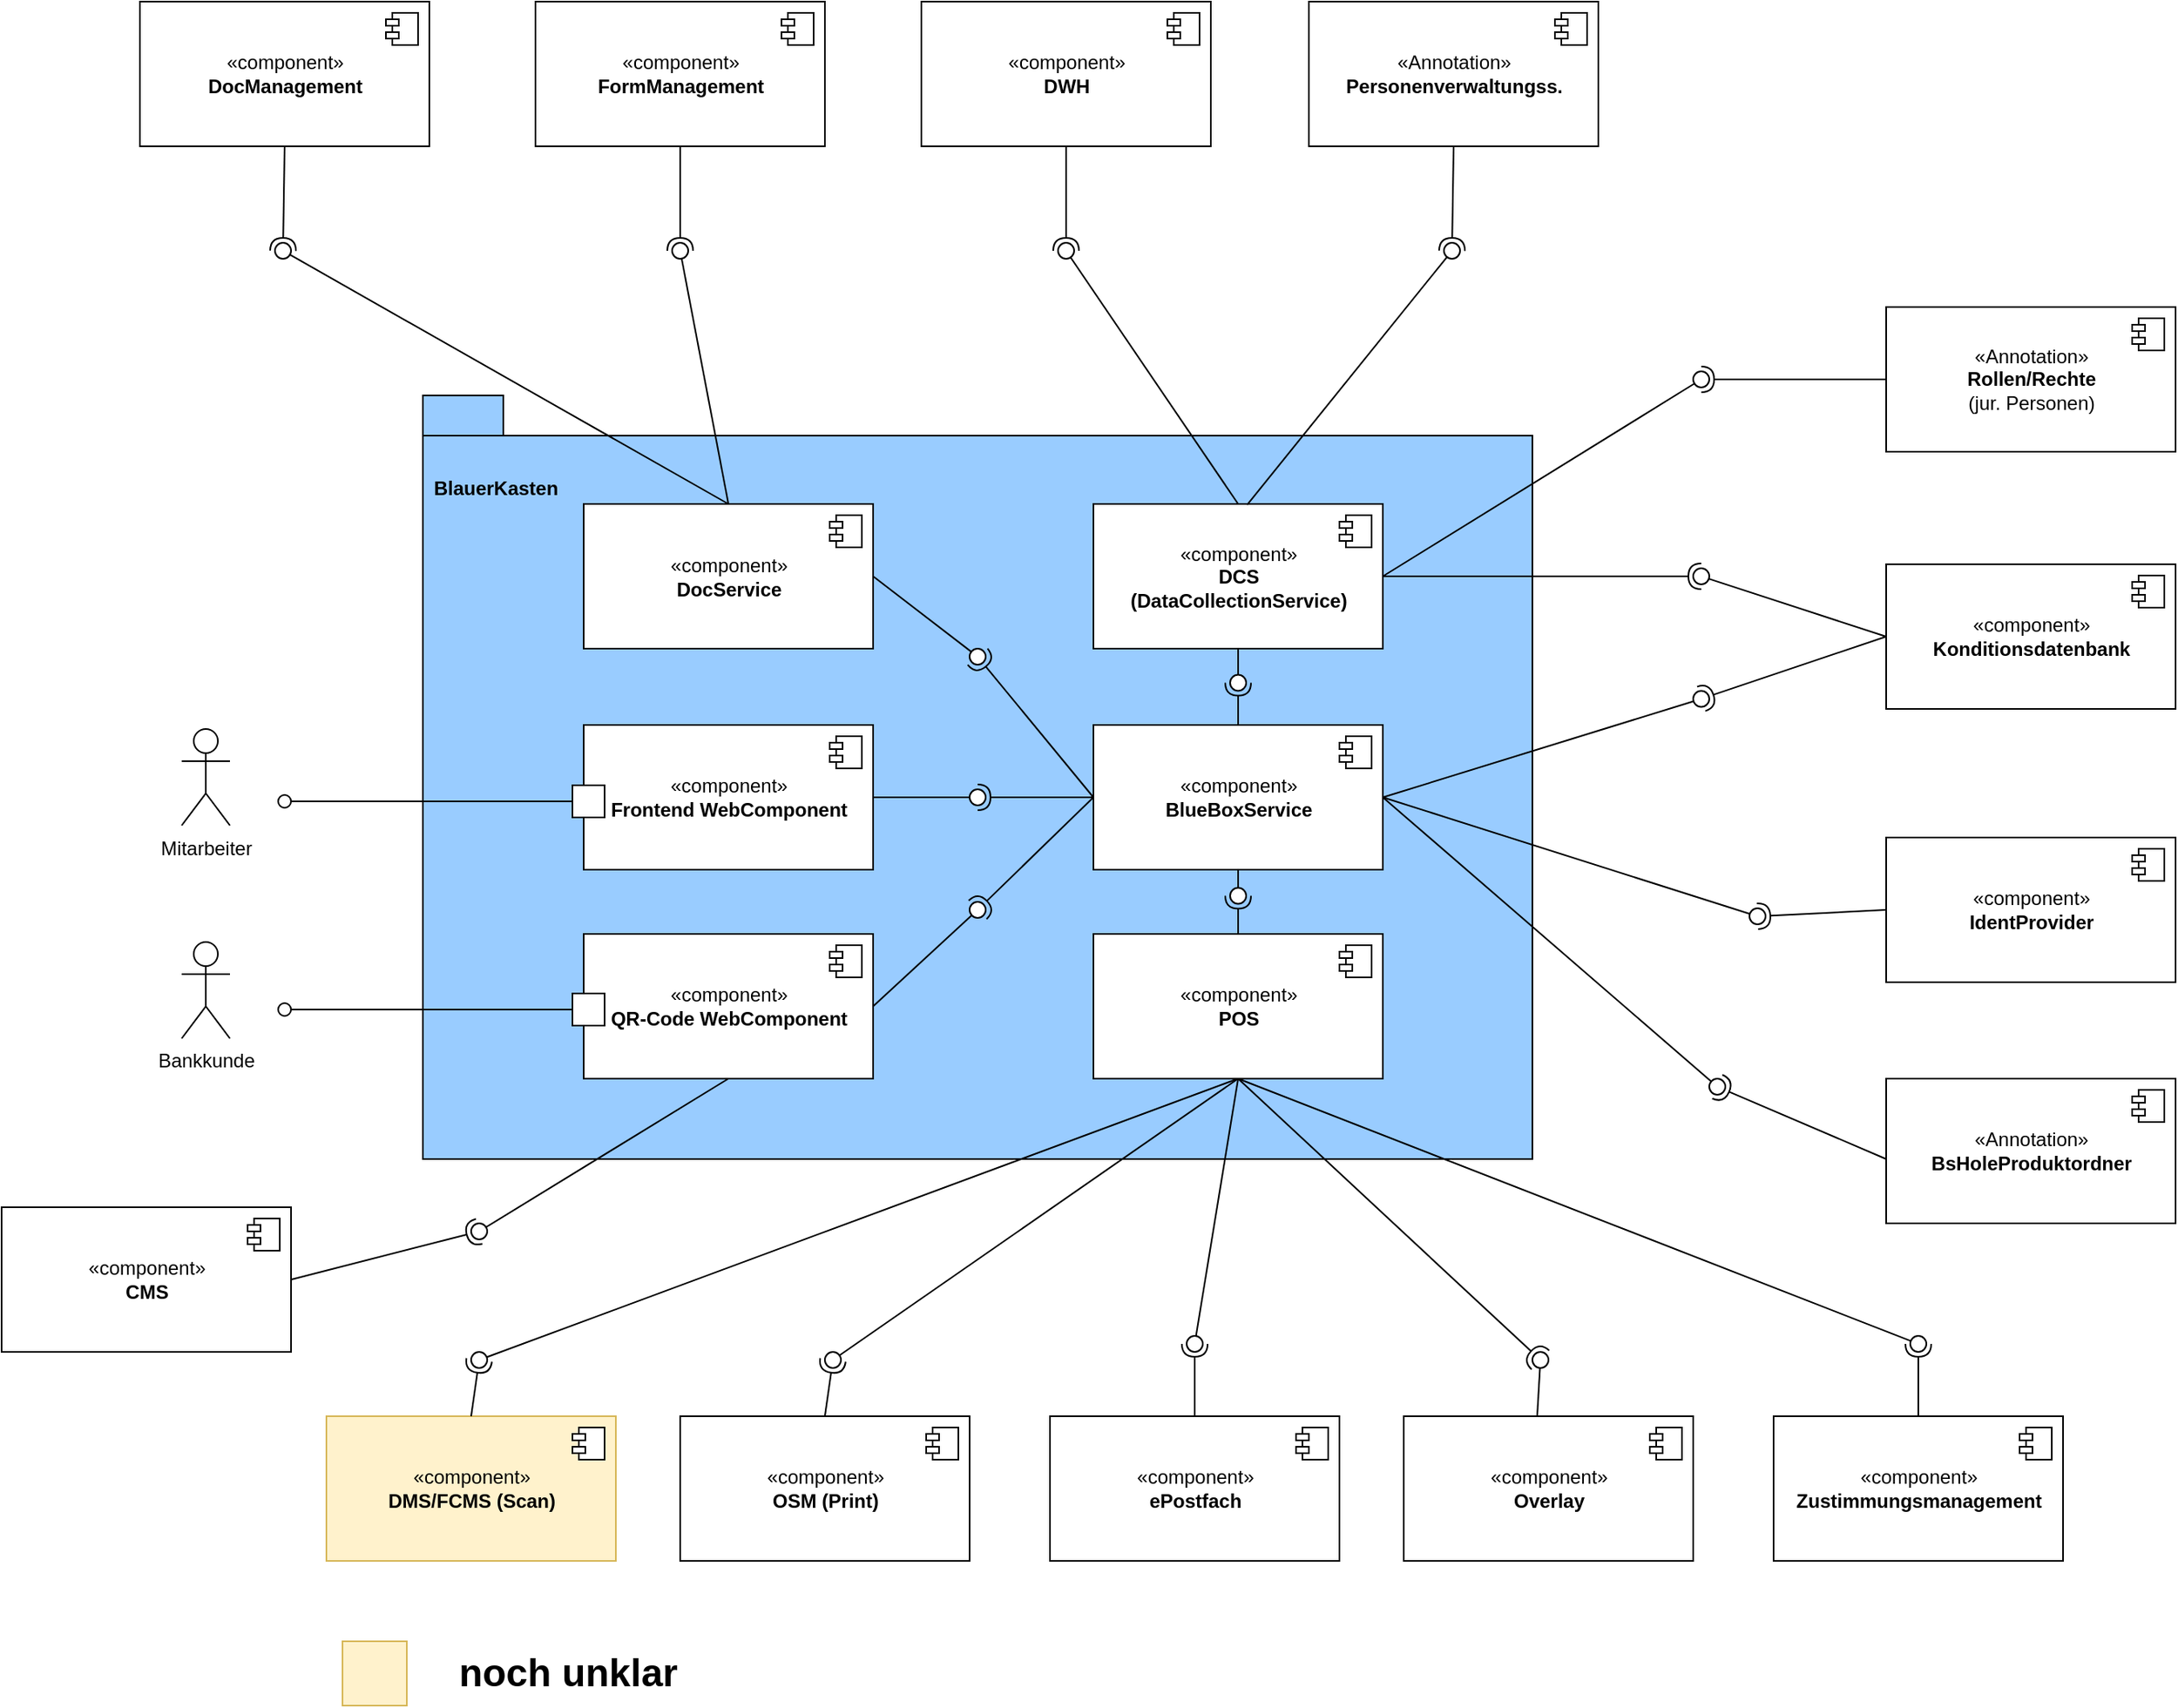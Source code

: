 <mxfile version="19.0.3" type="device"><diagram id="WsE9gKBkoyO4tL_byEP7" name="Seite-1"><mxGraphModel dx="1673" dy="1033" grid="1" gridSize="10" guides="1" tooltips="1" connect="1" arrows="1" fold="1" page="1" pageScale="1" pageWidth="827" pageHeight="1169" math="0" shadow="0"><root><mxCell id="0"/><mxCell id="1" parent="0"/><mxCell id="MbbFP3mXVjvzKWs0RRiN-35" value="BlauerKasten" style="shape=folder;fontStyle=1;spacingTop=-360;tabWidth=50;tabHeight=25;tabPosition=left;html=1;spacingRight=600;fillColor=#99CCFF;sketch=0;" parent="1" vertex="1"><mxGeometry x="410" y="325" width="690" height="475" as="geometry"/></mxCell><mxCell id="2feHsOlxeZ40XfiZUaKG-12" value="Mitarbeiter" style="shape=umlActor;verticalLabelPosition=bottom;verticalAlign=top;html=1;sketch=0;" parent="1" vertex="1"><mxGeometry x="260" y="532.5" width="30" height="60" as="geometry"/></mxCell><mxCell id="MbbFP3mXVjvzKWs0RRiN-1" value="«component»&lt;br&gt;&lt;b&gt;BlueBoxService&lt;/b&gt;" style="html=1;dropTarget=0;sketch=0;" parent="1" vertex="1"><mxGeometry x="827" y="530" width="180" height="90" as="geometry"/></mxCell><mxCell id="MbbFP3mXVjvzKWs0RRiN-2" value="" style="shape=module;jettyWidth=8;jettyHeight=4;sketch=0;" parent="MbbFP3mXVjvzKWs0RRiN-1" vertex="1"><mxGeometry x="1" width="20" height="20" relative="1" as="geometry"><mxPoint x="-27" y="7" as="offset"/></mxGeometry></mxCell><mxCell id="MbbFP3mXVjvzKWs0RRiN-4" value="«component»&lt;br&gt;&lt;b&gt;OSM (Print)&lt;/b&gt;" style="html=1;dropTarget=0;sketch=0;" parent="1" vertex="1"><mxGeometry x="570" y="960" width="180" height="90" as="geometry"/></mxCell><mxCell id="MbbFP3mXVjvzKWs0RRiN-5" value="" style="shape=module;jettyWidth=8;jettyHeight=4;sketch=0;" parent="MbbFP3mXVjvzKWs0RRiN-4" vertex="1"><mxGeometry x="1" width="20" height="20" relative="1" as="geometry"><mxPoint x="-27" y="7" as="offset"/></mxGeometry></mxCell><mxCell id="MbbFP3mXVjvzKWs0RRiN-6" value="" style="rounded=0;orthogonalLoop=1;jettySize=auto;html=1;endArrow=none;endFill=0;sketch=0;sourcePerimeterSpacing=0;targetPerimeterSpacing=0;exitX=0.5;exitY=1;exitDx=0;exitDy=0;" parent="1" source="iZnu5f81Z3fGAwZMjDDS-1" target="MbbFP3mXVjvzKWs0RRiN-8" edge="1"><mxGeometry relative="1" as="geometry"><mxPoint x="720" y="630" as="sourcePoint"/></mxGeometry></mxCell><mxCell id="MbbFP3mXVjvzKWs0RRiN-7" value="" style="rounded=0;orthogonalLoop=1;jettySize=auto;html=1;endArrow=halfCircle;endFill=0;entryX=0.5;entryY=0.5;endSize=6;strokeWidth=1;sketch=0;exitX=0.5;exitY=0;exitDx=0;exitDy=0;" parent="1" source="MbbFP3mXVjvzKWs0RRiN-4" target="MbbFP3mXVjvzKWs0RRiN-8" edge="1"><mxGeometry relative="1" as="geometry"><mxPoint x="1080" y="665" as="sourcePoint"/></mxGeometry></mxCell><mxCell id="MbbFP3mXVjvzKWs0RRiN-8" value="" style="ellipse;whiteSpace=wrap;html=1;align=center;aspect=fixed;resizable=0;points=[];outlineConnect=0;sketch=0;" parent="1" vertex="1"><mxGeometry x="660" y="920" width="10" height="10" as="geometry"/></mxCell><mxCell id="MbbFP3mXVjvzKWs0RRiN-9" value="«component»&lt;br&gt;&lt;b&gt;QR-Code WebComponent&lt;/b&gt;" style="html=1;dropTarget=0;sketch=0;" parent="1" vertex="1"><mxGeometry x="510" y="660" width="180" height="90" as="geometry"/></mxCell><mxCell id="MbbFP3mXVjvzKWs0RRiN-10" value="" style="shape=module;jettyWidth=8;jettyHeight=4;sketch=0;" parent="MbbFP3mXVjvzKWs0RRiN-9" vertex="1"><mxGeometry x="1" width="20" height="20" relative="1" as="geometry"><mxPoint x="-27" y="7" as="offset"/></mxGeometry></mxCell><mxCell id="MbbFP3mXVjvzKWs0RRiN-15" value="«component»&lt;br&gt;&lt;b&gt;Overlay&lt;/b&gt;" style="html=1;dropTarget=0;sketch=0;" parent="1" vertex="1"><mxGeometry x="1020" y="960" width="180" height="90" as="geometry"/></mxCell><mxCell id="MbbFP3mXVjvzKWs0RRiN-16" value="" style="shape=module;jettyWidth=8;jettyHeight=4;sketch=0;" parent="MbbFP3mXVjvzKWs0RRiN-15" vertex="1"><mxGeometry x="1" width="20" height="20" relative="1" as="geometry"><mxPoint x="-27" y="7" as="offset"/></mxGeometry></mxCell><mxCell id="MbbFP3mXVjvzKWs0RRiN-17" value="" style="rounded=0;orthogonalLoop=1;jettySize=auto;html=1;endArrow=none;endFill=0;sketch=0;sourcePerimeterSpacing=0;targetPerimeterSpacing=0;exitX=0.461;exitY=0;exitDx=0;exitDy=0;exitPerimeter=0;" parent="1" source="MbbFP3mXVjvzKWs0RRiN-15" target="MbbFP3mXVjvzKWs0RRiN-19" edge="1"><mxGeometry relative="1" as="geometry"><mxPoint x="990" y="865" as="sourcePoint"/></mxGeometry></mxCell><mxCell id="MbbFP3mXVjvzKWs0RRiN-18" value="" style="rounded=0;orthogonalLoop=1;jettySize=auto;html=1;endArrow=halfCircle;endFill=0;entryX=0.5;entryY=0.5;endSize=6;strokeWidth=1;sketch=0;exitX=0.5;exitY=1;exitDx=0;exitDy=0;" parent="1" source="iZnu5f81Z3fGAwZMjDDS-1" target="MbbFP3mXVjvzKWs0RRiN-19" edge="1"><mxGeometry relative="1" as="geometry"><mxPoint x="1130" y="715" as="sourcePoint"/></mxGeometry></mxCell><mxCell id="MbbFP3mXVjvzKWs0RRiN-19" value="" style="ellipse;whiteSpace=wrap;html=1;align=center;aspect=fixed;resizable=0;points=[];outlineConnect=0;sketch=0;" parent="1" vertex="1"><mxGeometry x="1100" y="920" width="10" height="10" as="geometry"/></mxCell><mxCell id="MbbFP3mXVjvzKWs0RRiN-31" value="" style="endArrow=none;html=1;rounded=0;align=center;verticalAlign=top;endFill=0;labelBackgroundColor=none;endSize=2;sketch=0;" parent="1" source="MbbFP3mXVjvzKWs0RRiN-30" target="MbbFP3mXVjvzKWs0RRiN-32" edge="1"><mxGeometry relative="1" as="geometry"/></mxCell><mxCell id="MbbFP3mXVjvzKWs0RRiN-32" value="" style="ellipse;html=1;fontSize=11;align=center;fillColor=none;points=[];aspect=fixed;resizable=0;verticalAlign=bottom;labelPosition=center;verticalLabelPosition=top;flipH=1;sketch=0;" parent="1" vertex="1"><mxGeometry x="320" y="573.5" width="8" height="8" as="geometry"/></mxCell><mxCell id="MbbFP3mXVjvzKWs0RRiN-33" value="«component»&lt;br&gt;&lt;b&gt;DocManagement&lt;/b&gt;" style="html=1;dropTarget=0;sketch=0;" parent="1" vertex="1"><mxGeometry x="234" y="80" width="180" height="90" as="geometry"/></mxCell><mxCell id="MbbFP3mXVjvzKWs0RRiN-34" value="" style="shape=module;jettyWidth=8;jettyHeight=4;sketch=0;" parent="MbbFP3mXVjvzKWs0RRiN-33" vertex="1"><mxGeometry x="1" width="20" height="20" relative="1" as="geometry"><mxPoint x="-27" y="7" as="offset"/></mxGeometry></mxCell><mxCell id="MbbFP3mXVjvzKWs0RRiN-36" value="«component»&lt;br&gt;&lt;b&gt;Frontend WebComponent&lt;/b&gt;" style="html=1;dropTarget=0;sketch=0;" parent="1" vertex="1"><mxGeometry x="510" y="530" width="180" height="90" as="geometry"/></mxCell><mxCell id="MbbFP3mXVjvzKWs0RRiN-37" value="" style="shape=module;jettyWidth=8;jettyHeight=4;sketch=0;" parent="MbbFP3mXVjvzKWs0RRiN-36" vertex="1"><mxGeometry x="1" width="20" height="20" relative="1" as="geometry"><mxPoint x="-27" y="7" as="offset"/></mxGeometry></mxCell><mxCell id="MbbFP3mXVjvzKWs0RRiN-38" value="" style="rounded=0;orthogonalLoop=1;jettySize=auto;html=1;endArrow=none;endFill=0;sketch=0;sourcePerimeterSpacing=0;targetPerimeterSpacing=0;exitX=1;exitY=0.5;exitDx=0;exitDy=0;" parent="1" source="MbbFP3mXVjvzKWs0RRiN-36" target="MbbFP3mXVjvzKWs0RRiN-40" edge="1"><mxGeometry relative="1" as="geometry"><mxPoint x="870" y="595" as="sourcePoint"/></mxGeometry></mxCell><mxCell id="MbbFP3mXVjvzKWs0RRiN-39" value="" style="rounded=0;orthogonalLoop=1;jettySize=auto;html=1;endArrow=halfCircle;endFill=0;entryX=0.5;entryY=0.5;endSize=6;strokeWidth=1;sketch=0;exitX=0;exitY=0.5;exitDx=0;exitDy=0;" parent="1" source="MbbFP3mXVjvzKWs0RRiN-1" target="MbbFP3mXVjvzKWs0RRiN-40" edge="1"><mxGeometry relative="1" as="geometry"><mxPoint x="130" y="440" as="sourcePoint"/></mxGeometry></mxCell><mxCell id="MbbFP3mXVjvzKWs0RRiN-40" value="" style="ellipse;whiteSpace=wrap;html=1;align=center;aspect=fixed;resizable=0;points=[];outlineConnect=0;sketch=0;" parent="1" vertex="1"><mxGeometry x="750" y="570" width="10" height="10" as="geometry"/></mxCell><mxCell id="MbbFP3mXVjvzKWs0RRiN-30" value="" style="html=1;rounded=0;rotation=-180;sketch=0;" parent="1" vertex="1"><mxGeometry x="503" y="567.5" width="20" height="20" as="geometry"/></mxCell><mxCell id="MbbFP3mXVjvzKWs0RRiN-41" value="" style="rounded=0;orthogonalLoop=1;jettySize=auto;html=1;endArrow=none;endFill=0;sketch=0;sourcePerimeterSpacing=0;targetPerimeterSpacing=0;exitX=0.5;exitY=0;exitDx=0;exitDy=0;" parent="1" source="zWCINITpG-AVOCVvOpgd-1" target="MbbFP3mXVjvzKWs0RRiN-43" edge="1"><mxGeometry relative="1" as="geometry"><mxPoint x="1040" y="465" as="sourcePoint"/></mxGeometry></mxCell><mxCell id="MbbFP3mXVjvzKWs0RRiN-42" value="" style="rounded=0;orthogonalLoop=1;jettySize=auto;html=1;endArrow=halfCircle;endFill=0;entryX=0.5;entryY=0.5;endSize=6;strokeWidth=1;sketch=0;exitX=0.5;exitY=1;exitDx=0;exitDy=0;" parent="1" source="MbbFP3mXVjvzKWs0RRiN-33" target="MbbFP3mXVjvzKWs0RRiN-43" edge="1"><mxGeometry relative="1" as="geometry"><mxPoint x="650" y="305" as="sourcePoint"/></mxGeometry></mxCell><mxCell id="MbbFP3mXVjvzKWs0RRiN-43" value="" style="ellipse;whiteSpace=wrap;html=1;align=center;aspect=fixed;resizable=0;points=[];outlineConnect=0;sketch=0;" parent="1" vertex="1"><mxGeometry x="318" y="230" width="10" height="10" as="geometry"/></mxCell><mxCell id="MbbFP3mXVjvzKWs0RRiN-44" value="«component»&lt;br&gt;&lt;b&gt;FormManagement&lt;/b&gt;" style="html=1;dropTarget=0;sketch=0;" parent="1" vertex="1"><mxGeometry x="480" y="80" width="180" height="90" as="geometry"/></mxCell><mxCell id="MbbFP3mXVjvzKWs0RRiN-45" value="" style="shape=module;jettyWidth=8;jettyHeight=4;sketch=0;" parent="MbbFP3mXVjvzKWs0RRiN-44" vertex="1"><mxGeometry x="1" width="20" height="20" relative="1" as="geometry"><mxPoint x="-27" y="7" as="offset"/></mxGeometry></mxCell><mxCell id="MbbFP3mXVjvzKWs0RRiN-46" value="" style="rounded=0;orthogonalLoop=1;jettySize=auto;html=1;endArrow=none;endFill=0;sketch=0;sourcePerimeterSpacing=0;targetPerimeterSpacing=0;exitX=0.5;exitY=0;exitDx=0;exitDy=0;" parent="1" source="zWCINITpG-AVOCVvOpgd-1" target="MbbFP3mXVjvzKWs0RRiN-48" edge="1"><mxGeometry relative="1" as="geometry"><mxPoint x="1140" y="405" as="sourcePoint"/></mxGeometry></mxCell><mxCell id="MbbFP3mXVjvzKWs0RRiN-47" value="" style="rounded=0;orthogonalLoop=1;jettySize=auto;html=1;endArrow=halfCircle;endFill=0;entryX=0.5;entryY=0.5;endSize=6;strokeWidth=1;sketch=0;exitX=0.5;exitY=1;exitDx=0;exitDy=0;" parent="1" source="MbbFP3mXVjvzKWs0RRiN-44" target="MbbFP3mXVjvzKWs0RRiN-48" edge="1"><mxGeometry relative="1" as="geometry"><mxPoint x="170" y="280" as="sourcePoint"/></mxGeometry></mxCell><mxCell id="MbbFP3mXVjvzKWs0RRiN-48" value="" style="ellipse;whiteSpace=wrap;html=1;align=center;aspect=fixed;resizable=0;points=[];outlineConnect=0;sketch=0;" parent="1" vertex="1"><mxGeometry x="565" y="230" width="10" height="10" as="geometry"/></mxCell><mxCell id="MbbFP3mXVjvzKWs0RRiN-49" value="«component»&lt;br&gt;&lt;b&gt;DWH&lt;br&gt;&lt;/b&gt;" style="html=1;dropTarget=0;sketch=0;" parent="1" vertex="1"><mxGeometry x="720" y="80" width="180" height="90" as="geometry"/></mxCell><mxCell id="MbbFP3mXVjvzKWs0RRiN-50" value="" style="shape=module;jettyWidth=8;jettyHeight=4;sketch=0;" parent="MbbFP3mXVjvzKWs0RRiN-49" vertex="1"><mxGeometry x="1" width="20" height="20" relative="1" as="geometry"><mxPoint x="-27" y="7" as="offset"/></mxGeometry></mxCell><mxCell id="MbbFP3mXVjvzKWs0RRiN-51" value="" style="rounded=0;orthogonalLoop=1;jettySize=auto;html=1;endArrow=none;endFill=0;sketch=0;sourcePerimeterSpacing=0;targetPerimeterSpacing=0;exitX=0.5;exitY=0;exitDx=0;exitDy=0;" parent="1" source="pSzTOcCvvjUnIfj2swZa-3" target="MbbFP3mXVjvzKWs0RRiN-53" edge="1"><mxGeometry relative="1" as="geometry"><mxPoint x="1150" y="385" as="sourcePoint"/></mxGeometry></mxCell><mxCell id="MbbFP3mXVjvzKWs0RRiN-52" value="" style="rounded=0;orthogonalLoop=1;jettySize=auto;html=1;endArrow=halfCircle;endFill=0;entryX=0.5;entryY=0.5;endSize=6;strokeWidth=1;sketch=0;exitX=0.5;exitY=1;exitDx=0;exitDy=0;" parent="1" source="MbbFP3mXVjvzKWs0RRiN-49" target="MbbFP3mXVjvzKWs0RRiN-53" edge="1"><mxGeometry relative="1" as="geometry"><mxPoint x="900" y="250" as="sourcePoint"/></mxGeometry></mxCell><mxCell id="MbbFP3mXVjvzKWs0RRiN-53" value="" style="ellipse;whiteSpace=wrap;html=1;align=center;aspect=fixed;resizable=0;points=[];outlineConnect=0;sketch=0;" parent="1" vertex="1"><mxGeometry x="805" y="230" width="10" height="10" as="geometry"/></mxCell><mxCell id="MbbFP3mXVjvzKWs0RRiN-54" value="«component»&lt;br&gt;&lt;b&gt;IdentProvider&lt;/b&gt;" style="html=1;dropTarget=0;sketch=0;" parent="1" vertex="1"><mxGeometry x="1320" y="600" width="180" height="90" as="geometry"/></mxCell><mxCell id="MbbFP3mXVjvzKWs0RRiN-55" value="" style="shape=module;jettyWidth=8;jettyHeight=4;sketch=0;" parent="MbbFP3mXVjvzKWs0RRiN-54" vertex="1"><mxGeometry x="1" width="20" height="20" relative="1" as="geometry"><mxPoint x="-27" y="7" as="offset"/></mxGeometry></mxCell><mxCell id="MbbFP3mXVjvzKWs0RRiN-56" value="" style="rounded=0;orthogonalLoop=1;jettySize=auto;html=1;endArrow=none;endFill=0;sketch=0;sourcePerimeterSpacing=0;targetPerimeterSpacing=0;exitX=1;exitY=0.5;exitDx=0;exitDy=0;" parent="1" source="MbbFP3mXVjvzKWs0RRiN-1" target="MbbFP3mXVjvzKWs0RRiN-58" edge="1"><mxGeometry relative="1" as="geometry"><mxPoint x="1240" y="360" as="sourcePoint"/></mxGeometry></mxCell><mxCell id="MbbFP3mXVjvzKWs0RRiN-57" value="" style="rounded=0;orthogonalLoop=1;jettySize=auto;html=1;endArrow=halfCircle;endFill=0;entryX=0.5;entryY=0.5;endSize=6;strokeWidth=1;sketch=0;exitX=0;exitY=0.5;exitDx=0;exitDy=0;" parent="1" source="MbbFP3mXVjvzKWs0RRiN-54" target="MbbFP3mXVjvzKWs0RRiN-58" edge="1"><mxGeometry relative="1" as="geometry"><mxPoint x="1150" y="559" as="sourcePoint"/></mxGeometry></mxCell><mxCell id="MbbFP3mXVjvzKWs0RRiN-58" value="" style="ellipse;whiteSpace=wrap;html=1;align=center;aspect=fixed;resizable=0;points=[];outlineConnect=0;sketch=0;" parent="1" vertex="1"><mxGeometry x="1235" y="644" width="10" height="10" as="geometry"/></mxCell><mxCell id="zWCINITpG-AVOCVvOpgd-1" value="«component»&lt;br&gt;&lt;b&gt;DocService&lt;/b&gt;" style="html=1;dropTarget=0;sketch=0;" parent="1" vertex="1"><mxGeometry x="510" y="392.5" width="180" height="90" as="geometry"/></mxCell><mxCell id="zWCINITpG-AVOCVvOpgd-2" value="" style="shape=module;jettyWidth=8;jettyHeight=4;sketch=0;" parent="zWCINITpG-AVOCVvOpgd-1" vertex="1"><mxGeometry x="1" width="20" height="20" relative="1" as="geometry"><mxPoint x="-27" y="7" as="offset"/></mxGeometry></mxCell><mxCell id="zWCINITpG-AVOCVvOpgd-5" value="«component»&lt;br&gt;&lt;b&gt;DMS/FCMS (Scan)&lt;/b&gt;" style="html=1;dropTarget=0;fillColor=#fff2cc;strokeColor=#d6b656;sketch=0;" parent="1" vertex="1"><mxGeometry x="350" y="960" width="180" height="90" as="geometry"/></mxCell><mxCell id="zWCINITpG-AVOCVvOpgd-6" value="" style="shape=module;jettyWidth=8;jettyHeight=4;sketch=0;" parent="zWCINITpG-AVOCVvOpgd-5" vertex="1"><mxGeometry x="1" width="20" height="20" relative="1" as="geometry"><mxPoint x="-27" y="7" as="offset"/></mxGeometry></mxCell><mxCell id="zWCINITpG-AVOCVvOpgd-7" value="«component»&lt;br&gt;&lt;b&gt;CMS&lt;/b&gt;" style="html=1;dropTarget=0;sketch=0;" parent="1" vertex="1"><mxGeometry x="148" y="830" width="180" height="90" as="geometry"/></mxCell><mxCell id="zWCINITpG-AVOCVvOpgd-8" value="" style="shape=module;jettyWidth=8;jettyHeight=4;sketch=0;" parent="zWCINITpG-AVOCVvOpgd-7" vertex="1"><mxGeometry x="1" width="20" height="20" relative="1" as="geometry"><mxPoint x="-27" y="7" as="offset"/></mxGeometry></mxCell><mxCell id="cBnWuC4rsToSmsG5ynVW-1" value="" style="rounded=0;orthogonalLoop=1;jettySize=auto;html=1;endArrow=none;endFill=0;sketch=0;sourcePerimeterSpacing=0;targetPerimeterSpacing=0;exitX=1;exitY=0.5;exitDx=0;exitDy=0;" parent="1" source="zWCINITpG-AVOCVvOpgd-1" target="cBnWuC4rsToSmsG5ynVW-3" edge="1"><mxGeometry relative="1" as="geometry"><mxPoint x="780" y="505" as="sourcePoint"/></mxGeometry></mxCell><mxCell id="cBnWuC4rsToSmsG5ynVW-2" value="" style="rounded=0;orthogonalLoop=1;jettySize=auto;html=1;endArrow=halfCircle;endFill=0;entryX=0.5;entryY=0.5;endSize=6;strokeWidth=1;sketch=0;exitX=0;exitY=0.5;exitDx=0;exitDy=0;" parent="1" source="MbbFP3mXVjvzKWs0RRiN-1" target="cBnWuC4rsToSmsG5ynVW-3" edge="1"><mxGeometry relative="1" as="geometry"><mxPoint x="820" y="505" as="sourcePoint"/></mxGeometry></mxCell><mxCell id="cBnWuC4rsToSmsG5ynVW-3" value="" style="ellipse;whiteSpace=wrap;html=1;align=center;aspect=fixed;resizable=0;points=[];outlineConnect=0;sketch=0;" parent="1" vertex="1"><mxGeometry x="750" y="482.5" width="10" height="10" as="geometry"/></mxCell><mxCell id="cBnWuC4rsToSmsG5ynVW-10" value="" style="rounded=0;orthogonalLoop=1;jettySize=auto;html=1;endArrow=none;endFill=0;sketch=0;sourcePerimeterSpacing=0;targetPerimeterSpacing=0;exitX=0.5;exitY=1;exitDx=0;exitDy=0;" parent="1" source="MbbFP3mXVjvzKWs0RRiN-9" target="cBnWuC4rsToSmsG5ynVW-12" edge="1"><mxGeometry relative="1" as="geometry"><mxPoint x="1210" y="750" as="sourcePoint"/></mxGeometry></mxCell><mxCell id="cBnWuC4rsToSmsG5ynVW-11" value="" style="rounded=0;orthogonalLoop=1;jettySize=auto;html=1;endArrow=halfCircle;endFill=0;entryX=0.5;entryY=0.5;endSize=6;strokeWidth=1;sketch=0;exitX=1;exitY=0.5;exitDx=0;exitDy=0;" parent="1" source="zWCINITpG-AVOCVvOpgd-7" target="cBnWuC4rsToSmsG5ynVW-12" edge="1"><mxGeometry relative="1" as="geometry"><mxPoint x="1280" y="605" as="sourcePoint"/></mxGeometry></mxCell><mxCell id="cBnWuC4rsToSmsG5ynVW-12" value="" style="ellipse;whiteSpace=wrap;html=1;align=center;aspect=fixed;resizable=0;points=[];outlineConnect=0;sketch=0;fillColor=#FFFFFF;" parent="1" vertex="1"><mxGeometry x="440" y="840" width="10" height="10" as="geometry"/></mxCell><mxCell id="_iKIFlB5B6MGbWGkPGFt-1" value="«component»&lt;br&gt;&lt;b&gt;Konditionsdatenbank&lt;br&gt;&lt;/b&gt;" style="html=1;dropTarget=0;glass=0;sketch=0;" parent="1" vertex="1"><mxGeometry x="1320" y="430" width="180" height="90" as="geometry"/></mxCell><mxCell id="_iKIFlB5B6MGbWGkPGFt-2" value="" style="shape=module;jettyWidth=8;jettyHeight=4;sketch=0;" parent="_iKIFlB5B6MGbWGkPGFt-1" vertex="1"><mxGeometry x="1" width="20" height="20" relative="1" as="geometry"><mxPoint x="-27" y="7" as="offset"/></mxGeometry></mxCell><mxCell id="_iKIFlB5B6MGbWGkPGFt-3" value="" style="rounded=0;orthogonalLoop=1;jettySize=auto;html=1;endArrow=none;endFill=0;sketch=0;sourcePerimeterSpacing=0;targetPerimeterSpacing=0;exitX=0;exitY=0.5;exitDx=0;exitDy=0;" parent="1" source="_iKIFlB5B6MGbWGkPGFt-1" target="_iKIFlB5B6MGbWGkPGFt-5" edge="1"><mxGeometry relative="1" as="geometry"><mxPoint x="1150" y="220" as="sourcePoint"/></mxGeometry></mxCell><mxCell id="_iKIFlB5B6MGbWGkPGFt-4" value="" style="rounded=0;orthogonalLoop=1;jettySize=auto;html=1;endArrow=halfCircle;endFill=0;entryX=0.5;entryY=0.5;endSize=6;strokeWidth=1;sketch=0;exitX=1;exitY=0.5;exitDx=0;exitDy=0;" parent="1" source="pSzTOcCvvjUnIfj2swZa-3" target="_iKIFlB5B6MGbWGkPGFt-5" edge="1"><mxGeometry relative="1" as="geometry"><mxPoint x="1090" y="409" as="sourcePoint"/></mxGeometry></mxCell><mxCell id="_iKIFlB5B6MGbWGkPGFt-5" value="" style="ellipse;whiteSpace=wrap;html=1;align=center;aspect=fixed;resizable=0;points=[];outlineConnect=0;sketch=0;" parent="1" vertex="1"><mxGeometry x="1200" y="432.5" width="10" height="10" as="geometry"/></mxCell><mxCell id="iZnu5f81Z3fGAwZMjDDS-1" value="«component»&lt;br&gt;&lt;b&gt;POS&lt;/b&gt;" style="html=1;dropTarget=0;sketch=0;" parent="1" vertex="1"><mxGeometry x="827" y="660" width="180" height="90" as="geometry"/></mxCell><mxCell id="iZnu5f81Z3fGAwZMjDDS-2" value="" style="shape=module;jettyWidth=8;jettyHeight=4;sketch=0;" parent="iZnu5f81Z3fGAwZMjDDS-1" vertex="1"><mxGeometry x="1" width="20" height="20" relative="1" as="geometry"><mxPoint x="-27" y="7" as="offset"/></mxGeometry></mxCell><mxCell id="iZnu5f81Z3fGAwZMjDDS-3" value="" style="rounded=0;orthogonalLoop=1;jettySize=auto;html=1;endArrow=none;endFill=0;sketch=0;sourcePerimeterSpacing=0;targetPerimeterSpacing=0;exitX=0.5;exitY=1;exitDx=0;exitDy=0;" parent="1" source="MbbFP3mXVjvzKWs0RRiN-1" target="iZnu5f81Z3fGAwZMjDDS-5" edge="1"><mxGeometry relative="1" as="geometry"><mxPoint x="700" y="545" as="sourcePoint"/></mxGeometry></mxCell><mxCell id="iZnu5f81Z3fGAwZMjDDS-4" value="" style="rounded=0;orthogonalLoop=1;jettySize=auto;html=1;endArrow=halfCircle;endFill=0;entryX=0.5;entryY=0.5;endSize=6;strokeWidth=1;sketch=0;exitX=0.5;exitY=0;exitDx=0;exitDy=0;" parent="1" source="iZnu5f81Z3fGAwZMjDDS-1" target="iZnu5f81Z3fGAwZMjDDS-5" edge="1"><mxGeometry relative="1" as="geometry"><mxPoint x="740" y="545" as="sourcePoint"/></mxGeometry></mxCell><mxCell id="iZnu5f81Z3fGAwZMjDDS-5" value="" style="ellipse;whiteSpace=wrap;html=1;align=center;aspect=fixed;resizable=0;points=[];outlineConnect=0;sketch=0;" parent="1" vertex="1"><mxGeometry x="912" y="631.25" width="10" height="10" as="geometry"/></mxCell><mxCell id="iZnu5f81Z3fGAwZMjDDS-6" value="" style="rounded=0;orthogonalLoop=1;jettySize=auto;html=1;endArrow=none;endFill=0;sketch=0;sourcePerimeterSpacing=0;targetPerimeterSpacing=0;exitX=0.5;exitY=1;exitDx=0;exitDy=0;" parent="1" source="iZnu5f81Z3fGAwZMjDDS-1" target="iZnu5f81Z3fGAwZMjDDS-8" edge="1"><mxGeometry relative="1" as="geometry"><mxPoint x="700" y="545" as="sourcePoint"/></mxGeometry></mxCell><mxCell id="iZnu5f81Z3fGAwZMjDDS-7" value="" style="rounded=0;orthogonalLoop=1;jettySize=auto;html=1;endArrow=halfCircle;endFill=0;entryX=0.5;entryY=0.5;endSize=6;strokeWidth=1;sketch=0;exitX=0.5;exitY=0;exitDx=0;exitDy=0;" parent="1" source="zWCINITpG-AVOCVvOpgd-5" target="iZnu5f81Z3fGAwZMjDDS-8" edge="1"><mxGeometry relative="1" as="geometry"><mxPoint x="740" y="725" as="sourcePoint"/></mxGeometry></mxCell><mxCell id="iZnu5f81Z3fGAwZMjDDS-8" value="" style="ellipse;whiteSpace=wrap;html=1;align=center;aspect=fixed;resizable=0;points=[];outlineConnect=0;sketch=0;" parent="1" vertex="1"><mxGeometry x="440" y="920" width="10" height="10" as="geometry"/></mxCell><mxCell id="iZnu5f81Z3fGAwZMjDDS-9" value="«component»&lt;br&gt;&lt;b&gt;ePostfach&lt;/b&gt;" style="html=1;dropTarget=0;sketch=0;" parent="1" vertex="1"><mxGeometry x="800" y="960" width="180" height="90" as="geometry"/></mxCell><mxCell id="iZnu5f81Z3fGAwZMjDDS-10" value="" style="shape=module;jettyWidth=8;jettyHeight=4;sketch=0;" parent="iZnu5f81Z3fGAwZMjDDS-9" vertex="1"><mxGeometry x="1" width="20" height="20" relative="1" as="geometry"><mxPoint x="-27" y="7" as="offset"/></mxGeometry></mxCell><mxCell id="iZnu5f81Z3fGAwZMjDDS-11" value="«component»&lt;br&gt;&lt;b&gt;Zustimmungsmanagement&lt;/b&gt;" style="html=1;dropTarget=0;sketch=0;" parent="1" vertex="1"><mxGeometry x="1250" y="960" width="180" height="90" as="geometry"/></mxCell><mxCell id="iZnu5f81Z3fGAwZMjDDS-12" value="" style="shape=module;jettyWidth=8;jettyHeight=4;sketch=0;" parent="iZnu5f81Z3fGAwZMjDDS-11" vertex="1"><mxGeometry x="1" width="20" height="20" relative="1" as="geometry"><mxPoint x="-27" y="7" as="offset"/></mxGeometry></mxCell><mxCell id="iZnu5f81Z3fGAwZMjDDS-13" value="Bankkunde" style="shape=umlActor;verticalLabelPosition=bottom;verticalAlign=top;html=1;sketch=0;" parent="1" vertex="1"><mxGeometry x="260" y="665" width="30" height="60" as="geometry"/></mxCell><mxCell id="iZnu5f81Z3fGAwZMjDDS-17" value="" style="endArrow=none;html=1;rounded=0;align=center;verticalAlign=top;endFill=0;labelBackgroundColor=none;endSize=2;sketch=0;" parent="1" source="iZnu5f81Z3fGAwZMjDDS-19" target="iZnu5f81Z3fGAwZMjDDS-18" edge="1"><mxGeometry relative="1" as="geometry"/></mxCell><mxCell id="iZnu5f81Z3fGAwZMjDDS-18" value="" style="ellipse;html=1;fontSize=11;align=center;fillColor=none;points=[];aspect=fixed;resizable=0;verticalAlign=bottom;labelPosition=center;verticalLabelPosition=top;flipH=1;sketch=0;" parent="1" vertex="1"><mxGeometry x="320" y="703" width="8" height="8" as="geometry"/></mxCell><mxCell id="iZnu5f81Z3fGAwZMjDDS-19" value="" style="html=1;rounded=0;rotation=-180;sketch=0;" parent="1" vertex="1"><mxGeometry x="503" y="697" width="20" height="20" as="geometry"/></mxCell><mxCell id="iZnu5f81Z3fGAwZMjDDS-20" value="" style="whiteSpace=wrap;html=1;aspect=fixed;fillColor=#fff2cc;strokeColor=#d6b656;sketch=0;" parent="1" vertex="1"><mxGeometry x="360" y="1100" width="40" height="40" as="geometry"/></mxCell><mxCell id="iZnu5f81Z3fGAwZMjDDS-21" value="noch unklar" style="text;strokeColor=none;fillColor=none;html=1;fontSize=24;fontStyle=1;verticalAlign=middle;align=center;sketch=0;" parent="1" vertex="1"><mxGeometry x="450" y="1100" width="100" height="40" as="geometry"/></mxCell><mxCell id="iZnu5f81Z3fGAwZMjDDS-22" value="" style="rounded=0;orthogonalLoop=1;jettySize=auto;html=1;endArrow=none;endFill=0;sketch=0;sourcePerimeterSpacing=0;targetPerimeterSpacing=0;exitX=0.5;exitY=1;exitDx=0;exitDy=0;" parent="1" source="iZnu5f81Z3fGAwZMjDDS-1" target="iZnu5f81Z3fGAwZMjDDS-24" edge="1"><mxGeometry relative="1" as="geometry"><mxPoint x="920" y="620" as="sourcePoint"/></mxGeometry></mxCell><mxCell id="iZnu5f81Z3fGAwZMjDDS-23" value="" style="rounded=0;orthogonalLoop=1;jettySize=auto;html=1;endArrow=halfCircle;endFill=0;entryX=0.5;entryY=0.5;endSize=6;strokeWidth=1;sketch=0;exitX=0.5;exitY=0;exitDx=0;exitDy=0;" parent="1" source="iZnu5f81Z3fGAwZMjDDS-11" target="iZnu5f81Z3fGAwZMjDDS-24" edge="1"><mxGeometry relative="1" as="geometry"><mxPoint x="600" y="855" as="sourcePoint"/></mxGeometry></mxCell><mxCell id="iZnu5f81Z3fGAwZMjDDS-24" value="" style="ellipse;whiteSpace=wrap;html=1;align=center;aspect=fixed;resizable=0;points=[];outlineConnect=0;sketch=0;" parent="1" vertex="1"><mxGeometry x="1335" y="910" width="10" height="10" as="geometry"/></mxCell><mxCell id="iZnu5f81Z3fGAwZMjDDS-25" value="" style="rounded=0;orthogonalLoop=1;jettySize=auto;html=1;endArrow=none;endFill=0;sketch=0;sourcePerimeterSpacing=0;targetPerimeterSpacing=0;exitX=1;exitY=0.5;exitDx=0;exitDy=0;" parent="1" source="MbbFP3mXVjvzKWs0RRiN-9" target="iZnu5f81Z3fGAwZMjDDS-27" edge="1"><mxGeometry relative="1" as="geometry"><mxPoint x="560" y="675" as="sourcePoint"/></mxGeometry></mxCell><mxCell id="iZnu5f81Z3fGAwZMjDDS-26" value="" style="rounded=0;orthogonalLoop=1;jettySize=auto;html=1;endArrow=halfCircle;endFill=0;entryX=0.5;entryY=0.5;endSize=6;strokeWidth=1;sketch=0;exitX=0;exitY=0.5;exitDx=0;exitDy=0;" parent="1" source="MbbFP3mXVjvzKWs0RRiN-1" target="iZnu5f81Z3fGAwZMjDDS-27" edge="1"><mxGeometry relative="1" as="geometry"><mxPoint x="600" y="675" as="sourcePoint"/></mxGeometry></mxCell><mxCell id="iZnu5f81Z3fGAwZMjDDS-27" value="" style="ellipse;whiteSpace=wrap;html=1;align=center;aspect=fixed;resizable=0;points=[];outlineConnect=0;sketch=0;" parent="1" vertex="1"><mxGeometry x="750" y="640" width="10" height="10" as="geometry"/></mxCell><mxCell id="9JL7H3gvd3E4nKeIARsY-1" value="" style="rounded=0;orthogonalLoop=1;jettySize=auto;html=1;endArrow=none;endFill=0;sketch=0;sourcePerimeterSpacing=0;targetPerimeterSpacing=0;exitX=0.5;exitY=1;exitDx=0;exitDy=0;" parent="1" source="iZnu5f81Z3fGAwZMjDDS-1" target="9JL7H3gvd3E4nKeIARsY-3" edge="1"><mxGeometry relative="1" as="geometry"><mxPoint x="920" y="630" as="sourcePoint"/></mxGeometry></mxCell><mxCell id="9JL7H3gvd3E4nKeIARsY-2" value="" style="rounded=0;orthogonalLoop=1;jettySize=auto;html=1;endArrow=halfCircle;endFill=0;entryX=0.5;entryY=0.5;endSize=6;strokeWidth=1;sketch=0;exitX=0.5;exitY=0;exitDx=0;exitDy=0;" parent="1" source="iZnu5f81Z3fGAwZMjDDS-9" target="9JL7H3gvd3E4nKeIARsY-3" edge="1"><mxGeometry relative="1" as="geometry"><mxPoint x="740" y="625" as="sourcePoint"/></mxGeometry></mxCell><mxCell id="9JL7H3gvd3E4nKeIARsY-3" value="" style="ellipse;whiteSpace=wrap;html=1;align=center;aspect=fixed;resizable=0;points=[];outlineConnect=0;sketch=0;" parent="1" vertex="1"><mxGeometry x="885" y="910" width="10" height="10" as="geometry"/></mxCell><mxCell id="pSzTOcCvvjUnIfj2swZa-3" value="«component»&lt;br&gt;&lt;b&gt;DCS&lt;br&gt;(DataCollectionService)&lt;br&gt;&lt;/b&gt;" style="html=1;dropTarget=0;sketch=0;" parent="1" vertex="1"><mxGeometry x="827" y="392.5" width="180" height="90" as="geometry"/></mxCell><mxCell id="pSzTOcCvvjUnIfj2swZa-4" value="" style="shape=module;jettyWidth=8;jettyHeight=4;sketch=0;" parent="pSzTOcCvvjUnIfj2swZa-3" vertex="1"><mxGeometry x="1" width="20" height="20" relative="1" as="geometry"><mxPoint x="-27" y="7" as="offset"/></mxGeometry></mxCell><mxCell id="pSzTOcCvvjUnIfj2swZa-5" value="" style="rounded=0;orthogonalLoop=1;jettySize=auto;html=1;endArrow=none;endFill=0;sketch=0;sourcePerimeterSpacing=0;targetPerimeterSpacing=0;exitX=0.5;exitY=1;exitDx=0;exitDy=0;" parent="1" source="pSzTOcCvvjUnIfj2swZa-3" target="pSzTOcCvvjUnIfj2swZa-7" edge="1"><mxGeometry relative="1" as="geometry"><mxPoint x="900" y="565" as="sourcePoint"/></mxGeometry></mxCell><mxCell id="pSzTOcCvvjUnIfj2swZa-6" value="" style="rounded=0;orthogonalLoop=1;jettySize=auto;html=1;endArrow=halfCircle;endFill=0;entryX=0.5;entryY=0.5;endSize=6;strokeWidth=1;sketch=0;exitX=0.5;exitY=0;exitDx=0;exitDy=0;" parent="1" source="MbbFP3mXVjvzKWs0RRiN-1" target="pSzTOcCvvjUnIfj2swZa-7" edge="1"><mxGeometry relative="1" as="geometry"><mxPoint x="940" y="565" as="sourcePoint"/></mxGeometry></mxCell><mxCell id="pSzTOcCvvjUnIfj2swZa-7" value="" style="ellipse;whiteSpace=wrap;html=1;align=center;aspect=fixed;resizable=0;points=[];outlineConnect=0;sketch=0;" parent="1" vertex="1"><mxGeometry x="912" y="498.75" width="10" height="10" as="geometry"/></mxCell><mxCell id="bfbeiyEIcoCZY0x41KBh-5" value="«Annotation»&lt;br&gt;&lt;b&gt;Personenverwaltungss.&lt;/b&gt;" style="html=1;dropTarget=0;" parent="1" vertex="1"><mxGeometry x="961" y="80" width="180" height="90" as="geometry"/></mxCell><mxCell id="bfbeiyEIcoCZY0x41KBh-6" value="" style="shape=module;jettyWidth=8;jettyHeight=4;" parent="bfbeiyEIcoCZY0x41KBh-5" vertex="1"><mxGeometry x="1" width="20" height="20" relative="1" as="geometry"><mxPoint x="-27" y="7" as="offset"/></mxGeometry></mxCell><mxCell id="bfbeiyEIcoCZY0x41KBh-7" value="«Annotation»&lt;br&gt;&lt;b&gt;BsHoleProduktordner&lt;/b&gt;" style="html=1;dropTarget=0;" parent="1" vertex="1"><mxGeometry x="1320" y="750" width="180" height="90" as="geometry"/></mxCell><mxCell id="bfbeiyEIcoCZY0x41KBh-8" value="" style="shape=module;jettyWidth=8;jettyHeight=4;" parent="bfbeiyEIcoCZY0x41KBh-7" vertex="1"><mxGeometry x="1" width="20" height="20" relative="1" as="geometry"><mxPoint x="-27" y="7" as="offset"/></mxGeometry></mxCell><mxCell id="bfbeiyEIcoCZY0x41KBh-12" value="" style="rounded=0;orthogonalLoop=1;jettySize=auto;html=1;endArrow=none;endFill=0;sketch=0;sourcePerimeterSpacing=0;targetPerimeterSpacing=0;exitX=0.531;exitY=0.006;exitDx=0;exitDy=0;exitPerimeter=0;" parent="1" source="pSzTOcCvvjUnIfj2swZa-3" target="bfbeiyEIcoCZY0x41KBh-14" edge="1"><mxGeometry relative="1" as="geometry"><mxPoint x="950" y="365" as="sourcePoint"/></mxGeometry></mxCell><mxCell id="bfbeiyEIcoCZY0x41KBh-13" value="" style="rounded=0;orthogonalLoop=1;jettySize=auto;html=1;endArrow=halfCircle;endFill=0;entryX=0.5;entryY=0.5;endSize=6;strokeWidth=1;sketch=0;exitX=0.5;exitY=1;exitDx=0;exitDy=0;" parent="1" source="bfbeiyEIcoCZY0x41KBh-5" target="bfbeiyEIcoCZY0x41KBh-14" edge="1"><mxGeometry relative="1" as="geometry"><mxPoint x="990" y="365" as="sourcePoint"/></mxGeometry></mxCell><mxCell id="bfbeiyEIcoCZY0x41KBh-14" value="" style="ellipse;whiteSpace=wrap;html=1;align=center;aspect=fixed;resizable=0;points=[];outlineConnect=0;sketch=0;" parent="1" vertex="1"><mxGeometry x="1045" y="230" width="10" height="10" as="geometry"/></mxCell><mxCell id="bfbeiyEIcoCZY0x41KBh-15" value="" style="rounded=0;orthogonalLoop=1;jettySize=auto;html=1;endArrow=none;endFill=0;sketch=0;sourcePerimeterSpacing=0;targetPerimeterSpacing=0;exitX=1;exitY=0.5;exitDx=0;exitDy=0;" parent="1" source="MbbFP3mXVjvzKWs0RRiN-1" target="bfbeiyEIcoCZY0x41KBh-17" edge="1"><mxGeometry relative="1" as="geometry"><mxPoint x="950" y="365" as="sourcePoint"/></mxGeometry></mxCell><mxCell id="bfbeiyEIcoCZY0x41KBh-16" value="" style="rounded=0;orthogonalLoop=1;jettySize=auto;html=1;endArrow=halfCircle;endFill=0;entryX=0.5;entryY=0.5;endSize=6;strokeWidth=1;sketch=0;" parent="1" target="bfbeiyEIcoCZY0x41KBh-17" edge="1"><mxGeometry relative="1" as="geometry"><mxPoint x="1320" y="800" as="sourcePoint"/></mxGeometry></mxCell><mxCell id="bfbeiyEIcoCZY0x41KBh-17" value="" style="ellipse;whiteSpace=wrap;html=1;align=center;aspect=fixed;resizable=0;points=[];outlineConnect=0;sketch=0;" parent="1" vertex="1"><mxGeometry x="1210" y="750" width="10" height="10" as="geometry"/></mxCell><mxCell id="bfbeiyEIcoCZY0x41KBh-19" value="«Annotation»&lt;br&gt;&lt;b&gt;Rollen/Rechte&lt;br&gt;&lt;/b&gt;(jur. Personen)" style="html=1;dropTarget=0;" parent="1" vertex="1"><mxGeometry x="1320" y="270" width="180" height="90" as="geometry"/></mxCell><mxCell id="bfbeiyEIcoCZY0x41KBh-20" value="" style="shape=module;jettyWidth=8;jettyHeight=4;" parent="bfbeiyEIcoCZY0x41KBh-19" vertex="1"><mxGeometry x="1" width="20" height="20" relative="1" as="geometry"><mxPoint x="-27" y="7" as="offset"/></mxGeometry></mxCell><mxCell id="bfbeiyEIcoCZY0x41KBh-21" value="" style="rounded=0;orthogonalLoop=1;jettySize=auto;html=1;endArrow=none;endFill=0;sketch=0;sourcePerimeterSpacing=0;targetPerimeterSpacing=0;exitX=1;exitY=0.5;exitDx=0;exitDy=0;" parent="1" source="pSzTOcCvvjUnIfj2swZa-3" target="bfbeiyEIcoCZY0x41KBh-23" edge="1"><mxGeometry relative="1" as="geometry"><mxPoint x="950" y="365" as="sourcePoint"/></mxGeometry></mxCell><mxCell id="bfbeiyEIcoCZY0x41KBh-22" value="" style="rounded=0;orthogonalLoop=1;jettySize=auto;html=1;endArrow=halfCircle;endFill=0;entryX=0.5;entryY=0.5;endSize=6;strokeWidth=1;sketch=0;exitX=0;exitY=0.5;exitDx=0;exitDy=0;" parent="1" source="bfbeiyEIcoCZY0x41KBh-19" target="bfbeiyEIcoCZY0x41KBh-23" edge="1"><mxGeometry relative="1" as="geometry"><mxPoint x="990" y="365" as="sourcePoint"/></mxGeometry></mxCell><mxCell id="bfbeiyEIcoCZY0x41KBh-23" value="" style="ellipse;whiteSpace=wrap;html=1;align=center;aspect=fixed;resizable=0;points=[];outlineConnect=0;sketch=0;" parent="1" vertex="1"><mxGeometry x="1200" y="310" width="10" height="10" as="geometry"/></mxCell><mxCell id="qNRtEp6HaG7vZ80a9SI1-1" value="" style="rounded=0;orthogonalLoop=1;jettySize=auto;html=1;endArrow=none;endFill=0;sketch=0;sourcePerimeterSpacing=0;targetPerimeterSpacing=0;exitX=1;exitY=0.5;exitDx=0;exitDy=0;" edge="1" target="qNRtEp6HaG7vZ80a9SI1-3" parent="1" source="MbbFP3mXVjvzKWs0RRiN-1"><mxGeometry relative="1" as="geometry"><mxPoint x="700" y="565" as="sourcePoint"/></mxGeometry></mxCell><mxCell id="qNRtEp6HaG7vZ80a9SI1-2" value="" style="rounded=0;orthogonalLoop=1;jettySize=auto;html=1;endArrow=halfCircle;endFill=0;entryX=0.5;entryY=0.5;endSize=6;strokeWidth=1;sketch=0;exitX=0;exitY=0.5;exitDx=0;exitDy=0;" edge="1" target="qNRtEp6HaG7vZ80a9SI1-3" parent="1" source="_iKIFlB5B6MGbWGkPGFt-1"><mxGeometry relative="1" as="geometry"><mxPoint x="740" y="565" as="sourcePoint"/></mxGeometry></mxCell><mxCell id="qNRtEp6HaG7vZ80a9SI1-3" value="" style="ellipse;whiteSpace=wrap;html=1;align=center;aspect=fixed;resizable=0;points=[];outlineConnect=0;sketch=0;" vertex="1" parent="1"><mxGeometry x="1200" y="508.75" width="10" height="10" as="geometry"/></mxCell></root></mxGraphModel></diagram></mxfile>